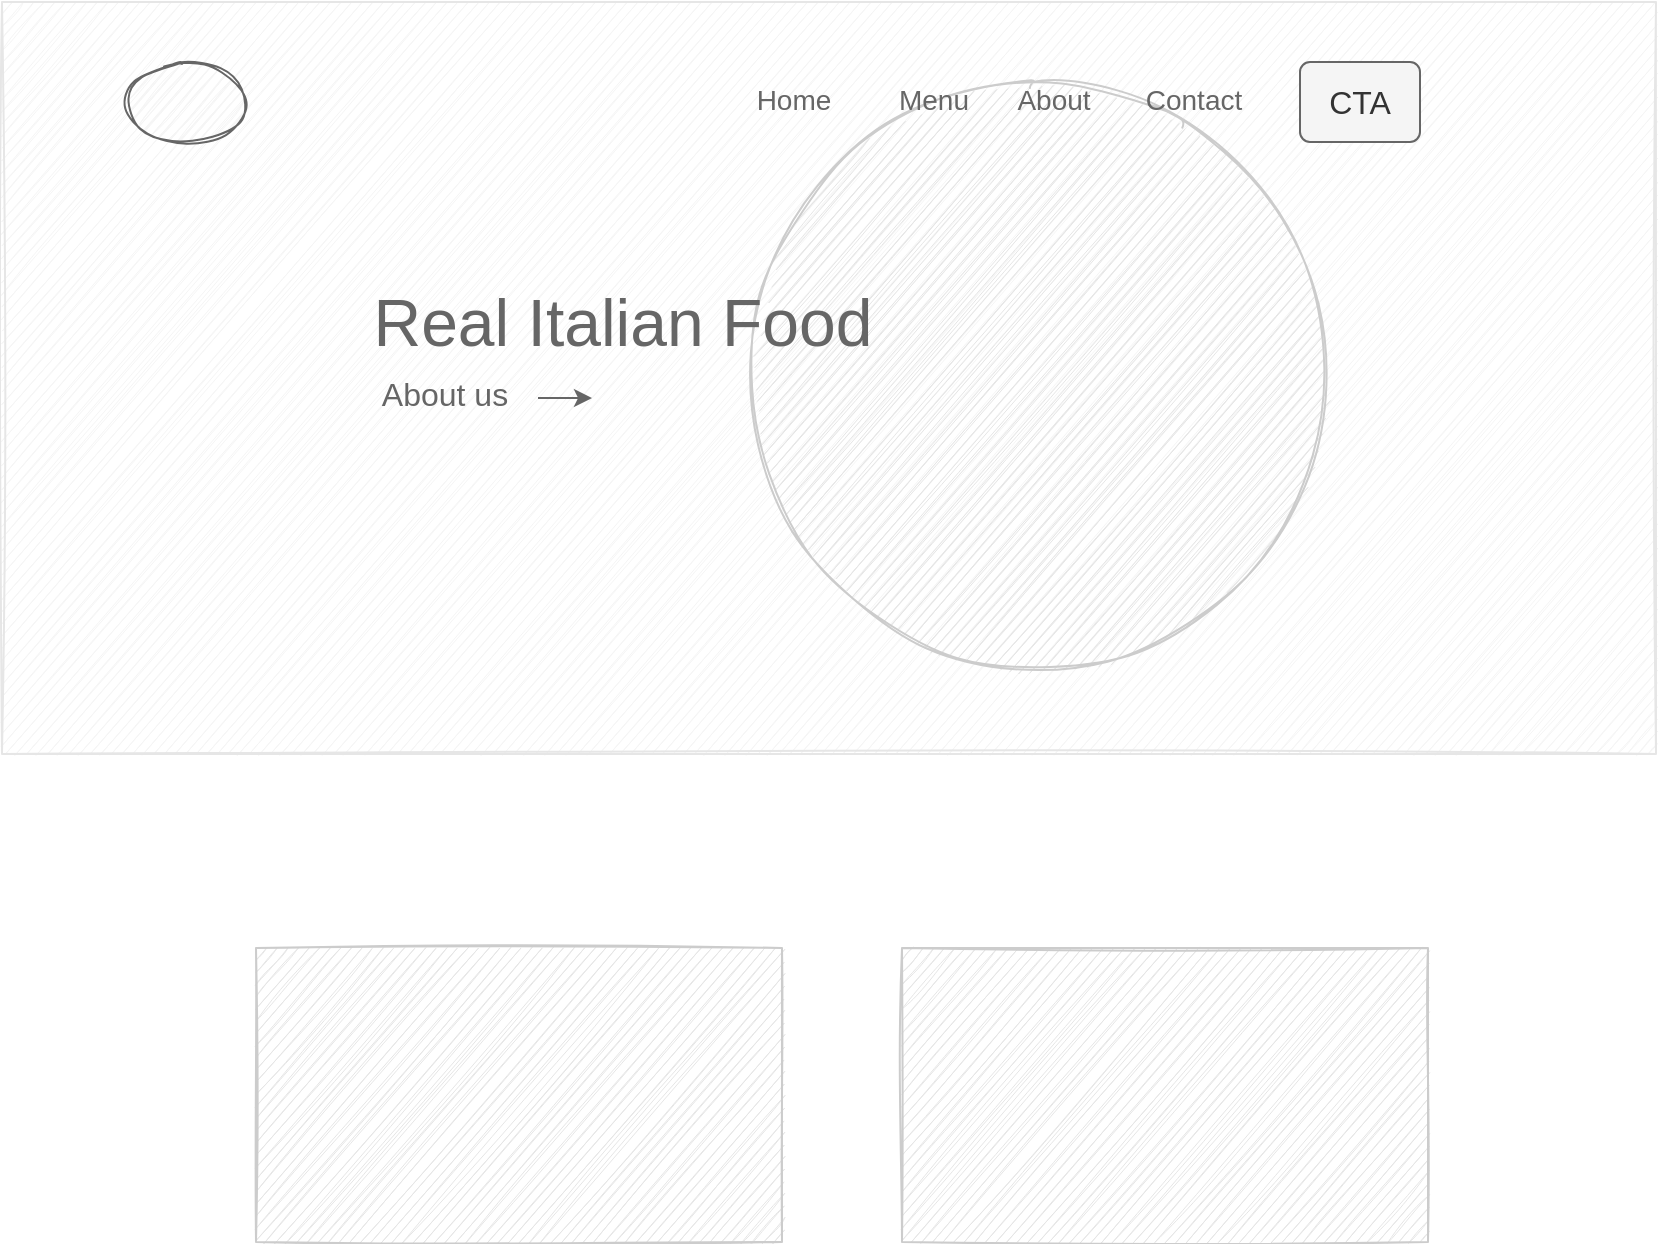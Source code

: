 <mxfile version="16.6.4" type="github">
  <diagram id="Q15n-7uTJWnTs2A8CEmc" name="Page-1">
    <mxGraphModel dx="1717" dy="1016" grid="0" gridSize="10" guides="1" tooltips="1" connect="1" arrows="1" fold="1" page="1" pageScale="1" pageWidth="827" pageHeight="1169" math="0" shadow="0">
      <root>
        <mxCell id="0" />
        <mxCell id="1" parent="0" />
        <mxCell id="vj6-JH2qqLqlDhNem0CH-1" value="" style="rounded=0;whiteSpace=wrap;html=1;sketch=1;fillColor=#f5f5f5;fontColor=#333333;strokeColor=#E6E6E6;" vertex="1" parent="1">
          <mxGeometry width="827" height="376" as="geometry" />
        </mxCell>
        <mxCell id="vj6-JH2qqLqlDhNem0CH-2" value="" style="shape=image;html=1;verticalAlign=top;verticalLabelPosition=bottom;labelBackgroundColor=#ffffff;imageAspect=0;aspect=fixed;image=https://cdn4.iconfinder.com/data/icons/ionicons/512/icon-navicon-128.png;sketch=1;strokeColor=#E6E6E6;" vertex="1" parent="1">
          <mxGeometry x="730" y="30" width="33" height="33" as="geometry" />
        </mxCell>
        <mxCell id="vj6-JH2qqLqlDhNem0CH-13" value="" style="ellipse;whiteSpace=wrap;html=1;rounded=0;labelBackgroundColor=none;sketch=1;strokeColor=#CCCCCC;fillColor=#E6E6E6;fontColor=#333333;fillStyle=auto;" vertex="1" parent="1">
          <mxGeometry x="370" y="37" width="296" height="299" as="geometry" />
        </mxCell>
        <mxCell id="vj6-JH2qqLqlDhNem0CH-7" value="" style="group" vertex="1" connectable="0" parent="1">
          <mxGeometry x="356" y="33" width="280" height="30" as="geometry" />
        </mxCell>
        <mxCell id="vj6-JH2qqLqlDhNem0CH-3" value="Home" style="fillColor=none;strokeColor=none;fontSize=14;fontColor=#666666;sketch=1;" vertex="1" parent="vj6-JH2qqLqlDhNem0CH-7">
          <mxGeometry width="80" height="30" as="geometry" />
        </mxCell>
        <mxCell id="vj6-JH2qqLqlDhNem0CH-4" value="Menu" style="fillColor=none;strokeColor=none;fontSize=14;fontColor=#666666;sketch=1;" vertex="1" parent="vj6-JH2qqLqlDhNem0CH-7">
          <mxGeometry x="80" width="60" height="30" as="geometry" />
        </mxCell>
        <mxCell id="vj6-JH2qqLqlDhNem0CH-5" value="About" style="fillColor=none;strokeColor=none;fontSize=14;fontColor=#666666;sketch=1;" vertex="1" parent="vj6-JH2qqLqlDhNem0CH-7">
          <mxGeometry x="140" width="60" height="30" as="geometry" />
        </mxCell>
        <mxCell id="vj6-JH2qqLqlDhNem0CH-6" value="Contact" style="fillColor=none;strokeColor=none;fontSize=14;fontColor=#666666;sketch=1;" vertex="1" parent="vj6-JH2qqLqlDhNem0CH-7">
          <mxGeometry x="200" width="80" height="30" as="geometry" />
        </mxCell>
        <mxCell id="vj6-JH2qqLqlDhNem0CH-11" value="CTA" style="html=1;shadow=0;dashed=0;shape=mxgraph.bootstrap.rrect;rSize=5;strokeColor=#666666;strokeWidth=1;fillColor=#f5f5f5;fontColor=#333333;whiteSpace=wrap;align=center;verticalAlign=middle;spacingLeft=0;fontStyle=0;fontSize=16;spacing=5;rounded=0;labelBackgroundColor=none;sketch=0;" vertex="1" parent="1">
          <mxGeometry x="649" y="30" width="60" height="40" as="geometry" />
        </mxCell>
        <mxCell id="vj6-JH2qqLqlDhNem0CH-12" value="" style="ellipse;whiteSpace=wrap;html=1;rounded=0;labelBackgroundColor=none;sketch=1;fontColor=#333333;strokeColor=#666666;fillColor=#f5f5f5;" vertex="1" parent="1">
          <mxGeometry x="61" y="30" width="61.5" height="41" as="geometry" />
        </mxCell>
        <mxCell id="vj6-JH2qqLqlDhNem0CH-14" value="Real Italian Food" style="text;html=1;strokeColor=none;fillColor=none;align=center;verticalAlign=middle;whiteSpace=wrap;rounded=0;labelBackgroundColor=none;sketch=1;fontColor=#666666;fontSize=33;" vertex="1" parent="1">
          <mxGeometry x="184" y="143" width="253" height="34" as="geometry" />
        </mxCell>
        <mxCell id="vj6-JH2qqLqlDhNem0CH-15" value="About us" style="text;html=1;strokeColor=none;fillColor=none;align=center;verticalAlign=middle;whiteSpace=wrap;rounded=0;labelBackgroundColor=none;sketch=1;fontSize=16;fontColor=#666666;" vertex="1" parent="1">
          <mxGeometry x="184" y="181" width="75" height="30" as="geometry" />
        </mxCell>
        <mxCell id="vj6-JH2qqLqlDhNem0CH-17" value="" style="endArrow=classic;html=1;rounded=0;fontSize=16;fontColor=#666666;endWidth=5.957;strokeColor=#666666;" edge="1" parent="1">
          <mxGeometry width="50" height="50" relative="1" as="geometry">
            <mxPoint x="268" y="198" as="sourcePoint" />
            <mxPoint x="295" y="198" as="targetPoint" />
          </mxGeometry>
        </mxCell>
        <mxCell id="vj6-JH2qqLqlDhNem0CH-18" value="" style="rounded=0;whiteSpace=wrap;html=1;labelBackgroundColor=none;sketch=1;fillStyle=auto;fontSize=16;fontColor=#666666;strokeColor=#CCCCCC;fillColor=#E6E6E6;" vertex="1" parent="1">
          <mxGeometry x="127" y="473" width="263" height="147" as="geometry" />
        </mxCell>
        <mxCell id="vj6-JH2qqLqlDhNem0CH-19" value="" style="rounded=0;whiteSpace=wrap;html=1;labelBackgroundColor=none;sketch=1;fillStyle=auto;fontSize=16;fontColor=#666666;strokeColor=#CCCCCC;fillColor=#E6E6E6;" vertex="1" parent="1">
          <mxGeometry x="450" y="473" width="263" height="147" as="geometry" />
        </mxCell>
      </root>
    </mxGraphModel>
  </diagram>
</mxfile>
